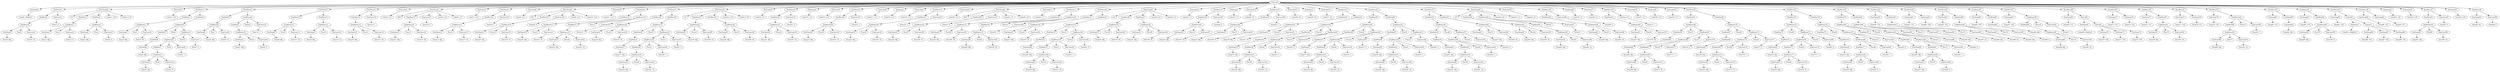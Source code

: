 digraph {
	ordering = out;
	ExpConst98 -> "Value98: 0";
	ExpTemp92 -> "Temp92: $rv";
	StatLabel21 -> "Label44: L20";
	ExpConst96 -> "Value96: 44";
	ExpBinary95 -> ExpTemp91;
	ExpBinary95 -> Plus80;
	ExpBinary95 -> ExpConst96;
	StatLabel20 -> "Label43: L19";
	ExpTemp90 -> "Temp90: T27";
	StatMove36 -> ExpTemp89;
	StatMove36 -> ExpTemp90;
	ExpTemp89 -> "Temp89: T37";
	ExpTemp88 -> "Temp88: T35";
	ExpTemp87 -> "Temp87: T34";
	ExpTemp86 -> "Temp86: T33";
	ExpName1 -> "Label41: QS@Sort";
	StatMove35 -> ExpTemp85;
	StatMove35 -> ExpCall1;
	ExpTemp85 -> "Temp85: T36";
	ExpConst95 -> "Value95: 8";
	ExpBinary94 -> ExpTemp84;
	ExpBinary94 -> Plus79;
	ExpBinary94 -> ExpConst95;
	StatMove34 -> ExpTemp83;
	StatMove34 -> ExpMem90;
	ExpTemp83 -> "Temp83: T35";
	ExpMem89 -> ExpTemp82;
	ExpTemp82 -> "Temp82: $fp";
	ExpConst94 -> "Value94: 1";
	ExpMem88 -> ExpBinary93;
	ExpBinary93 -> ExpTemp80;
	ExpBinary93 -> Plus77;
	ExpBinary93 -> ExpConst93;
	StatMove32 -> ExpTemp79;
	StatMove32 -> ExpBinary92;
	StatMove31 -> ExpTemp77;
	StatMove31 -> ExpTemp78;
	ExpTemp77 -> "Temp77: T36";
	ExpMem87 -> ExpBinary91;
	ExpBinary91 -> ExpTemp76;
	ExpBinary91 -> Plus76;
	ExpBinary91 -> ExpConst92;
	ExpTemp76 -> "Temp76: $fp";
	StatMove29 -> ExpTemp73;
	StatMove29 -> ExpTemp74;
	ExpTemp73 -> "Temp73: T32";
	ExpTemp72 -> "Temp72: T30";
	StatMove13 -> ExpMem38;
	StatMove13 -> ExpConst48;
	ExpMem50 -> ExpMem51;
	StatMove33 -> ExpTemp81;
	StatMove33 -> ExpMem89;
	ExpMem38 -> ExpBinary41;
	ExpConst46 -> "Value46: 20";
	ExpBinary39 -> ExpTemp30;
	ExpBinary39 -> Plus34;
	ExpBinary39 -> ExpConst45;
	ExpMem19 -> ExpBinary21;
	ExpConst44 -> "Value44: 4";
	StatMove17 -> ExpMem53;
	StatMove17 -> ExpMem57;
	ExpMem33 -> ExpMem34;
	ExpMem34 -> ExpTemp28;
	ExpConst89 -> "Value89: 4";
	ExpBinary34 -> ExpTemp27;
	ExpBinary34 -> Plus30;
	ExpBinary34 -> ExpConst41;
	ExpTemp27 -> "Temp27: $fp";
	ExpMem35 -> ExpBinary38;
	ExpConst40 -> "Value40: 1";
	ExpMem30 -> ExpBinary33;
	ExpTemp30 -> "Temp30: $fp";
	ExpConst39 -> "Value39: 36";
	ExpBinary38 -> ExpTemp29;
	ExpBinary38 -> Plus32;
	ExpBinary38 -> ExpConst42;
	ExpConst38 -> "Value38: 36";
	ExpConst60 -> "Value60: 4";
	ExpMem69 -> ExpBinary73;
	ExpMem29 -> ExpBinary31;
	ExpBinary84 -> ExpMem81;
	ExpBinary84 -> Plus71;
	ExpBinary84 -> ExpConst85;
	ExpTemp25 -> "Temp25: $fp";
	ExpConst36 -> "Value36: 16";
	StatLabel10 -> "Label20: L6";
	StatMove10 -> ExpMem27;
	StatMove10 -> ExpConst35;
	ExpMem4 -> ExpBinary4;
	StatCJump1 -> NE0;
	StatCJump1 -> ExpMem13;
	StatCJump1 -> ExpConst16;
	StatCJump1 -> "Label5: L16";
	StatCJump1 -> "Label6: L17";
	ExpBinary29 -> ExpTemp23;
	ExpBinary29 -> Plus26;
	ExpBinary29 -> ExpConst34;
	ExpBinary53 -> ExpBinary54;
	ExpBinary53 -> Times5;
	ExpBinary53 -> ExpConst60;
	StatMove37 -> ExpMem91;
	StatMove37 -> ExpConst97;
	ExpMem64 -> ExpTemp48;
	ExpMem31 -> ExpBinary34;
	StatLabel8 -> "Label17: L11";
	ExpBinary18 -> ExpMem17;
	ExpBinary18 -> Plus17;
	ExpBinary18 -> ExpConst23;
	ExpTemp49 -> "Temp49: $fp";
	StatMove9 -> ExpMem26;
	StatMove9 -> ExpConst33;
	ExpConst86 -> "Value86: 4";
	ExpConst21 -> "Value21: 32";
	ExpTemp22 -> "Temp22: $fp";
	StatJump0 -> "Label15: L11";
	StatLabel7 -> "Label16: L10";
	ExpMem90 -> ExpBinary94;
	ExpBinary20 -> ExpTemp16;
	ExpBinary20 -> Plus18;
	ExpBinary20 -> ExpConst24;
	ExpTemp28 -> "Temp28: $fp";
	ExpMem47 -> ExpTemp37;
	ExpMem26 -> ExpBinary28;
	StatLabel16 -> "Label34: L0";
	ExpBinary64 -> ExpTemp46;
	ExpBinary64 -> Plus55;
	ExpBinary64 -> ExpConst68;
	ExpMem25 -> ExpBinary27;
	ExpBinary27 -> ExpTemp21;
	ExpBinary27 -> Plus24;
	ExpBinary27 -> ExpConst30;
	ExpTemp21 -> "Temp21: $fp";
	ExpBinary60 -> ExpTemp43;
	ExpBinary60 -> Plus51;
	ExpBinary60 -> ExpConst64;
	ExpTemp64 -> "Temp64: $fp";
	ExpTemp24 -> "Temp24: $fp";
	ExpBinary25 -> ExpTemp19;
	ExpBinary25 -> Plus22;
	ExpBinary25 -> ExpConst28;
	ExpBinary40 -> ExpTemp31;
	ExpBinary40 -> Plus35;
	ExpBinary40 -> ExpConst46;
	ExpBinary26 -> ExpTemp20;
	ExpBinary26 -> Plus23;
	ExpBinary26 -> ExpConst29;
	StatCJump3 -> LT1;
	StatCJump3 -> ExpMem23;
	StatCJump3 -> ExpMem24;
	StatCJump3 -> "Label12: L10";
	StatCJump3 -> "Label13: L9";
	ExpMem60 -> ExpBinary64;
	ExpTemp55 -> "Temp55: $fp";
	ExpMem36 -> ExpBinary39;
	ExpBinary63 -> ExpTemp45;
	ExpBinary63 -> Plus53;
	ExpBinary63 -> ExpConst66;
	ExpMem22 -> ExpBinary24;
	ExpBinary24 -> ExpTemp18;
	ExpBinary24 -> Plus20;
	ExpBinary24 -> ExpConst25;
	ExpMem20 -> ExpMem21;
	StatMove7 -> ExpMem18;
	StatMove7 -> ExpMem19;
	ExpMem18 -> ExpBinary20;
	ExpMem54 -> ExpMem55;
	ExpBinary5 -> ExpBinary6;
	ExpBinary5 -> Times0;
	ExpBinary5 -> ExpConst7;
	ExpConst8 -> "Value8: 32";
	StatLabel17 -> "Label36: L1";
	StatJump5 -> "Label38: L15";
	ExpBinary83 -> ExpBinary84;
	ExpBinary83 -> Times11;
	ExpBinary83 -> ExpConst86;
	ExpConst4 -> "Value4: 40";
	ExpBinary8 -> ExpTemp6;
	ExpBinary8 -> Plus7;
	ExpBinary8 -> ExpConst8;
	ExpConst5 -> "Value5: 8";
	StatMove6 -> ExpMem16;
	StatMove6 -> ExpBinary18;
	ExpBinary12 -> ExpTemp9;
	ExpBinary12 -> Plus10;
	ExpBinary12 -> ExpConst12;
	ExpMem23 -> ExpBinary25;
	ExpMem9 -> ExpBinary10;
	ExpTemp23 -> "Temp23: $fp";
	ExpTemp17 -> "Temp17: $fp";
	ExpConst42 -> "Value42: 36";
	ExpMem1 -> ExpBinary1;
	ExpConst0 -> "Value0: 24";
	ExpMem6 -> ExpTemp4;
	ExpConst16 -> "Value16: 0";
	StatMove19 -> ExpMem61;
	StatMove19 -> ExpConst71;
	ExpTemp61 -> "Temp61: T31";
	ExpTemp74 -> "Temp74: T26";
	ExpBinary30 -> ExpTemp24;
	ExpBinary30 -> Plus27;
	ExpBinary30 -> ExpConst36;
	StatCJump4 -> NE2;
	StatCJump4 -> ExpMem28;
	StatCJump4 -> ExpConst37;
	StatCJump4 -> "Label21: L7";
	StatCJump4 -> "Label22: L8";
	ExpMem13 -> ExpBinary14;
	ExpBinary37 -> ExpMem35;
	ExpBinary37 -> Plus33;
	ExpBinary37 -> ExpConst43;
	ExpMem27 -> ExpBinary29;
	StatMove21 -> ExpMem70;
	StatMove21 -> ExpMem74;
	ExpConst32 -> "Value32: 16";
	ExpConst58 -> "Value58: 36";
	ExpMem15 -> ExpBinary16;
	ExpTemp8 -> "Temp8: $fp";
	ExpConst12 -> "Value12: 8";
	ExpTemp4 -> "Temp4: $fp";
	StatLabel5 -> "Label11: L13";
	ExpTemp1 -> "Temp1: $fp";
	StatMove4 -> ExpMem12;
	StatMove4 -> ExpConst14;
	ExpConst1 -> "Value1: 0";
	ExpTemp19 -> "Temp19: $fp";
	ExpConst64 -> "Value64: 24";
	ExpMem44 -> ExpBinary47;
	ExpBinary22 -> ExpBinary23;
	ExpBinary22 -> Times1;
	ExpBinary22 -> ExpConst27;
	ExpTemp33 -> "Temp33: $fp";
	StatLabel0 -> "Label0: QS@Sort";
	ExpConst24 -> "Value24: 20";
	ExpMem73 -> ExpBinary77;
	ExpConst28 -> "Value28: 20";
	StatCJump0 -> LT0;
	StatCJump0 -> ExpMem1;
	StatCJump0 -> ExpMem2;
	StatCJump0 -> "Label1: L18";
	StatCJump0 -> "Label2: L19";
	ExpTemp16 -> "Temp16: $fp";
	ExpMem0 -> ExpBinary0;
	ExpTemp36 -> "Temp36: $fp";
	ExpConst17 -> "Value17: 16";
	ExpMem3 -> ExpBinary3;
	StatMove30 -> ExpTemp75;
	StatMove30 -> ExpMem87;
	ExpBinary10 -> ExpTemp7;
	ExpBinary10 -> Plus8;
	ExpBinary10 -> ExpConst9;
	ExpCall1 -> ExpName1;
	ExpCall1 -> ExpList1;
	ExpMem17 -> ExpBinary19;
	ExpConst15 -> "Value15: 28";
	ExpConst88 -> "Value88: 44";
	ExpBinary55 -> ExpTemp40;
	ExpBinary55 -> Plus46;
	ExpBinary55 -> ExpConst58;
	StatLabel1 -> "Label3: L18";
	ExpMem2 -> ExpBinary2;
	ExpConst47 -> "Value47: 16";
	StatLabel6 -> "Label14: L9";
	ExpTemp14 -> "Temp14: $fp";
	ExpBinary48 -> ExpMem46;
	ExpBinary48 -> Plus42;
	ExpBinary48 -> ExpBinary49;
	ExpMem59 -> ExpBinary63;
	ExpBinary76 -> ExpMem73;
	ExpBinary76 -> Plus65;
	ExpBinary76 -> ExpConst79;
	ExpConst23 -> "Value23: 1";
	ExpMem21 -> ExpTemp17;
	ExpTemp12 -> "Temp12: $fp";
	StatLabel3 -> "Label7: L16";
	ExpMem82 -> ExpBinary86;
	ExpMem7 -> ExpBinary7;
	ExpConst13 -> "Value13: 28";
	ExpTemp46 -> "Temp46: $fp";
	ExpBinary3 -> ExpTemp3;
	ExpBinary3 -> Plus3;
	ExpBinary3 -> ExpConst4;
	ExpConst45 -> "Value45: 40";
	ExpTemp40 -> "Temp40: $fp";
	ExpTemp67 -> "Temp67: T30";
	ExpConst26 -> "Value26: 1";
	ExpConst18 -> "Value18: 1";
	ExpConst82 -> "Value82: 1";
	ExpConst2 -> "Value2: 4";
	ExpTemp79 -> "Temp79: T34";
	ExpBinary14 -> ExpTemp11;
	ExpBinary14 -> Plus12;
	ExpBinary14 -> ExpConst15;
	ExpList1 -> ExpTemp86;
	ExpList1 -> ExpTemp87;
	ExpList1 -> ExpTemp88;
	ExpTemp9 -> "Temp9: $fp";
	ExpBinary11 -> ExpTemp8;
	ExpBinary11 -> Plus9;
	ExpBinary11 -> ExpConst11;
	ExpBinary32 -> ExpMem30;
	ExpBinary32 -> Minus1;
	ExpBinary32 -> ExpConst40;
	ExpMem14 -> ExpBinary15;
	ExpBinary0 -> ExpTemp0;
	ExpBinary0 -> Plus0;
	ExpBinary0 -> ExpConst0;
	StatLabel12 -> "Label26: L3";
	ExpBinary46 -> ExpMem44;
	ExpBinary46 -> Plus41;
	ExpBinary46 -> ExpConst53;
	ExpConst43 -> "Value43: 1";
	ExpBinary6 -> ExpMem7;
	ExpBinary6 -> Plus6;
	ExpBinary6 -> ExpConst6;
	ExpBinary7 -> ExpTemp5;
	ExpBinary7 -> Plus5;
	ExpBinary7 -> ExpConst5;
	StatLabel11 -> "Label23: L7";
	ExpBinary65 -> ExpTemp47;
	ExpBinary65 -> Plus56;
	ExpBinary65 -> ExpConst70;
	ExpTemp2 -> "Temp2: $fp";
	ExpMem8 -> ExpBinary8;
	ExpTemp0 -> "Temp0: $fp";
	ExpBinary36 -> ExpBinary37;
	ExpBinary36 -> Times2;
	ExpBinary36 -> ExpConst44;
	ExpConst74 -> "Value74: 4";
	ExpBinary1 -> ExpTemp1;
	ExpBinary1 -> Plus1;
	ExpBinary1 -> ExpConst2;
	ExpBinary42 -> ExpTemp33;
	ExpBinary42 -> Plus37;
	ExpBinary42 -> ExpConst49;
	ExpTemp32 -> "Temp32: $fp";
	ExpConst10 -> "Value10: 1";
	ExpBinary41 -> ExpTemp32;
	ExpBinary41 -> Plus36;
	ExpBinary41 -> ExpConst47;
	ExpBinary54 -> ExpMem52;
	ExpBinary54 -> Plus47;
	ExpBinary54 -> ExpConst59;
	StatList0 -> StatLabel0;
	StatList0 -> StatMove0;
	StatList0 -> StatCJump0;
	StatList0 -> StatLabel1;
	StatList0 -> StatMove1;
	StatList0 -> StatMove2;
	StatList0 -> StatMove3;
	StatList0 -> StatMove4;
	StatList0 -> StatLabel2;
	StatList0 -> StatCJump1;
	StatList0 -> StatLabel3;
	StatList0 -> StatMove5;
	StatList0 -> StatLabel4;
	StatList0 -> StatCJump2;
	StatList0 -> StatLabel5;
	StatList0 -> StatMove6;
	StatList0 -> StatMove7;
	StatList0 -> StatCJump3;
	StatList0 -> StatLabel6;
	StatList0 -> StatMove8;
	StatList0 -> StatJump0;
	StatList0 -> StatLabel7;
	StatList0 -> StatMove9;
	StatList0 -> StatLabel8;
	StatList0 -> StatJump1;
	StatList0 -> StatLabel9;
	StatList0 -> StatMove10;
	StatList0 -> StatLabel10;
	StatList0 -> StatCJump4;
	StatList0 -> StatLabel11;
	StatList0 -> StatMove11;
	StatList0 -> StatMove12;
	StatList0 -> StatCJump5;
	StatList0 -> StatLabel12;
	StatList0 -> StatMove13;
	StatList0 -> StatJump2;
	StatList0 -> StatLabel13;
	StatList0 -> StatMove14;
	StatList0 -> StatLabel14;
	StatList0 -> StatJump3;
	StatList0 -> StatLabel15;
	StatList0 -> StatMove15;
	StatList0 -> StatMove16;
	StatList0 -> StatMove17;
	StatList0 -> StatCJump6;
	StatList0 -> StatLabel16;
	StatList0 -> StatMove18;
	StatList0 -> StatJump4;
	StatList0 -> StatLabel17;
	StatList0 -> StatMove19;
	StatList0 -> StatLabel18;
	StatList0 -> StatJump5;
	StatList0 -> StatLabel19;
	StatList0 -> StatMove20;
	StatList0 -> StatMove21;
	StatList0 -> StatMove22;
	StatList0 -> StatMove23;
	StatList0 -> StatMove24;
	StatList0 -> StatMove25;
	StatList0 -> StatMove26;
	StatList0 -> StatMove27;
	StatList0 -> StatMove28;
	StatList0 -> StatMove29;
	StatList0 -> StatMove30;
	StatList0 -> StatMove31;
	StatList0 -> StatMove32;
	StatList0 -> StatMove33;
	StatList0 -> StatMove34;
	StatList0 -> StatMove35;
	StatList0 -> StatMove36;
	StatList0 -> StatJump6;
	StatList0 -> StatLabel20;
	StatList0 -> StatMove37;
	StatList0 -> StatLabel21;
	StatList0 -> StatMove38;
	ExpBinary23 -> ExpMem22;
	ExpBinary23 -> Plus21;
	ExpBinary23 -> ExpConst26;
	StatMove16 -> ExpMem45;
	StatMove16 -> ExpMem49;
	ExpTemp80 -> "Temp80: $fp";
	ExpConst11 -> "Value11: 36";
	ExpTemp47 -> "Temp47: $fp";
	ExpBinary2 -> ExpTemp2;
	ExpBinary2 -> Plus2;
	ExpBinary2 -> ExpConst3;
	StatMove3 -> ExpMem10;
	StatMove3 -> ExpMem11;
	ExpMem70 -> ExpBinary74;
	StatMove11 -> ExpMem29;
	StatMove11 -> ExpBinary32;
	ExpMem37 -> ExpBinary40;
	ExpTemp44 -> "Temp44: $fp";
	StatMove26 -> ExpTemp65;
	StatMove26 -> ExpMem85;
	ExpConst30 -> "Value30: 16";
	ExpMem10 -> ExpBinary11;
	ExpBinary79 -> ExpBinary80;
	ExpBinary79 -> Times10;
	ExpBinary79 -> ExpConst83;
	ExpTemp10 -> "Temp10: $fp";
	ExpMem28 -> ExpBinary30;
	ExpBinary69 -> ExpTemp49;
	ExpBinary69 -> Plus58;
	ExpBinary69 -> ExpConst72;
	ExpBinary13 -> ExpTemp10;
	ExpBinary13 -> Plus11;
	ExpBinary13 -> ExpConst13;
	ExpConst20 -> "Value20: 0";
	ExpConst49 -> "Value49: 16";
	ExpTemp13 -> "Temp13: $fp";
	ExpMem12 -> ExpBinary13;
	ExpConst3 -> "Value3: 8";
	ExpConst14 -> "Value14: 1";
	ExpBinary31 -> ExpTemp25;
	ExpBinary31 -> Plus28;
	ExpBinary31 -> ExpConst38;
	ExpConst9 -> "Value9: 4";
	ExpBinary28 -> ExpTemp22;
	ExpBinary28 -> Plus25;
	ExpBinary28 -> ExpConst32;
	StatMove5 -> ExpMem14;
	StatMove5 -> ExpConst18;
	ExpBinary89 -> ExpMem86;
	ExpBinary89 -> Minus2;
	ExpBinary89 -> ExpConst91;
	StatLabel2 -> "Label4: L15";
	ExpMem79 -> ExpMem80;
	ExpConst41 -> "Value41: 20";
	ExpMem75 -> ExpMem76;
	ExpConst25 -> "Value25: 32";
	ExpTemp11 -> "Temp11: $fp";
	ExpConst37 -> "Value37: 0";
	ExpConst22 -> "Value22: 32";
	ExpConst7 -> "Value7: 4";
	ExpMem86 -> ExpBinary90;
	ExpMem32 -> ExpBinary35;
	ExpTemp60 -> "Temp60: $fp";
	StatLabel4 -> "Label8: L12";
	ExpTemp53 -> "Temp53: $fp";
	ExpBinary16 -> ExpTemp13;
	ExpBinary16 -> Plus14;
	ExpBinary16 -> ExpConst19;
	StatMove0 -> ExpMem0;
	StatMove0 -> ExpConst1;
	ExpConst19 -> "Value19: 16";
	ExpMem24 -> ExpBinary26;
	ExpTemp5 -> "Temp5: $fp";
	ExpTemp57 -> "Temp57: $fp";
	StatMove1 -> ExpMem3;
	StatMove1 -> ExpMem4;
	ExpBinary17 -> ExpTemp14;
	ExpBinary17 -> Plus15;
	ExpBinary17 -> ExpConst21;
	ExpBinary35 -> ExpMem33;
	ExpBinary35 -> Plus31;
	ExpBinary35 -> ExpBinary36;
	ExpMem56 -> ExpBinary59;
	ExpConst62 -> "Value62: 1";
	StatMove12 -> ExpMem31;
	StatMove12 -> ExpMem32;
	ExpTemp15 -> "Temp15: $fp";
	ExpConst51 -> "Value51: 24";
	ExpMem77 -> ExpBinary81;
	ExpBinary19 -> ExpTemp15;
	ExpBinary19 -> Plus16;
	ExpBinary19 -> ExpConst22;
	ExpConst48 -> "Value48: 0";
	StatJump2 -> "Label27: L5";
	ExpConst93 -> "Value93: 32";
	ExpMem41 -> ExpBinary44;
	StatLabel13 -> "Label28: L4";
	ExpConst27 -> "Value27: 4";
	ExpMem39 -> ExpBinary42;
	ExpBinary73 -> ExpTemp51;
	ExpBinary73 -> Plus61;
	ExpBinary73 -> ExpConst75;
	ExpMem11 -> ExpBinary12;
	StatMove14 -> ExpMem39;
	StatMove14 -> ExpConst50;
	ExpMem49 -> ExpBinary52;
	ExpConst50 -> "Value50: 1";
	StatLabel14 -> "Label29: L5";
	StatJump6 -> "Label42: L20";
	ExpMem71 -> ExpMem72;
	StatJump3 -> "Label30: L6";
	ExpBinary15 -> ExpTemp12;
	ExpBinary15 -> Plus13;
	ExpBinary15 -> ExpConst17;
	ExpConst79 -> "Value79: 1";
	StatLabel15 -> "Label31: L8";
	ExpTemp45 -> "Temp45: $fp";
	ExpTemp3 -> "Temp3: $fp";
	ExpBinary43 -> ExpTemp34;
	ExpBinary43 -> Plus38;
	ExpBinary43 -> ExpConst51;
	ExpMem40 -> ExpBinary43;
	ExpTemp35 -> "Temp35: $fp";
	StatMove23 -> ExpTemp59;
	StatMove23 -> ExpMem83;
	ExpMem43 -> ExpTemp35;
	ExpMem42 -> ExpMem43;
	ExpBinary44 -> ExpMem42;
	ExpBinary44 -> Plus39;
	ExpBinary44 -> ExpBinary45;
	ExpMem16 -> ExpBinary17;
	ExpBinary81 -> ExpTemp55;
	ExpBinary81 -> Plus67;
	ExpBinary81 -> ExpConst81;
	ExpConst92 -> "Value92: 44";
	ExpBinary47 -> ExpTemp36;
	ExpBinary47 -> Plus40;
	ExpBinary47 -> ExpConst52;
	ExpMem62 -> ExpBinary66;
	ExpMem81 -> ExpBinary85;
	ExpConst52 -> "Value52: 32";
	ExpMem84 -> ExpBinary88;
	ExpTemp58 -> "Temp58: $fp";
	StatJump4 -> "Label35: L2";
	ExpConst53 -> "Value53: 1";
	ExpMem78 -> ExpBinary82;
	ExpBinary45 -> ExpBinary46;
	ExpBinary45 -> Times3;
	ExpBinary45 -> ExpConst54;
	ExpBinary21 -> ExpMem20;
	ExpBinary21 -> Plus19;
	ExpBinary21 -> ExpBinary22;
	ExpConst54 -> "Value54: 4";
	ExpConst72 -> "Value72: 36";
	ExpTemp38 -> "Temp38: $fp";
	ExpTemp69 -> "Temp69: T31";
	ExpMem46 -> ExpMem47;
	ExpBinary4 -> ExpMem5;
	ExpBinary4 -> Plus4;
	ExpBinary4 -> ExpBinary5;
	ExpBinary51 -> ExpTemp38;
	ExpBinary51 -> Plus43;
	ExpBinary51 -> ExpConst55;
	ExpBinary9 -> ExpMem9;
	ExpBinary9 -> Minus0;
	ExpBinary9 -> ExpConst10;
	ExpConst61 -> "Value61: 36";
	ExpConst55 -> "Value55: 32";
	ExpBinary92 -> ExpMem88;
	ExpBinary92 -> Plus78;
	ExpBinary92 -> ExpConst94;
	ExpMem48 -> ExpBinary51;
	ExpBinary50 -> ExpMem48;
	ExpBinary50 -> Plus44;
	ExpBinary50 -> ExpConst56;
	ExpConst56 -> "Value56: 1";
	ExpTemp34 -> "Temp34: $fp";
	ExpBinary49 -> ExpBinary50;
	ExpBinary49 -> Times4;
	ExpBinary49 -> ExpConst57;
	ExpTemp50 -> "Temp50: $fp";
	ExpConst97 -> "Value97: 0";
	ExpConst57 -> "Value57: 4";
	ExpConst77 -> "Value77: 4";
	ExpMem61 -> ExpBinary65;
	ExpBinary58 -> ExpMem56;
	ExpBinary58 -> Plus50;
	ExpBinary58 -> ExpConst62;
	StatMove2 -> ExpMem8;
	StatMove2 -> ExpBinary9;
	ExpMem45 -> ExpBinary48;
	StatMove38 -> ExpTemp92;
	StatMove38 -> ExpConst98;
	ExpTemp51 -> "Temp51: $fp";
	ExpTemp39 -> "Temp39: $fp";
	ExpConst63 -> "Value63: 4";
	ExpMem51 -> ExpTemp39;
	ExpBinary85 -> ExpTemp57;
	ExpBinary85 -> Plus70;
	ExpBinary85 -> ExpConst84;
	ExpTemp84 -> "Temp84: $fp";
	ExpBinary52 -> ExpMem50;
	ExpBinary52 -> Plus45;
	ExpBinary52 -> ExpBinary53;
	ExpTemp91 -> "Temp91: $fp";
	ExpMem52 -> ExpBinary55;
	StatLabel18 -> "Label37: L2";
	ExpCall0 -> ExpName0;
	ExpCall0 -> ExpList0;
	ExpConst59 -> "Value59: 1";
	ExpTemp56 -> "Temp56: $fp";
	ExpMem85 -> ExpTemp66;
	ExpTemp41 -> "Temp41: $fp";
	ExpTemp31 -> "Temp31: $fp";
	ExpTemp42 -> "Temp42: $fp";
	ExpBinary59 -> ExpTemp42;
	ExpBinary59 -> Plus49;
	ExpBinary59 -> ExpConst61;
	StatMove8 -> ExpMem25;
	StatMove8 -> ExpConst31;
	ExpBinary74 -> ExpMem71;
	ExpBinary74 -> Plus63;
	ExpBinary74 -> ExpBinary75;
	ExpBinary57 -> ExpBinary58;
	ExpBinary57 -> Times6;
	ExpBinary57 -> ExpConst63;
	ExpConst75 -> "Value75: 32";
	ExpConst34 -> "Value34: 16";
	ExpMem53 -> ExpBinary56;
	ExpTemp7 -> "Temp7: $fp";
	ExpTemp43 -> "Temp43: $fp";
	ExpMem57 -> ExpBinary60;
	StatJump1 -> "Label18: L12";
	StatCJump6 -> LT3;
	StatCJump6 -> ExpMem58;
	StatCJump6 -> ExpBinary62;
	StatCJump6 -> "Label32: L0";
	StatCJump6 -> "Label33: L1";
	ExpBinary33 -> ExpTemp26;
	ExpBinary33 -> Plus29;
	ExpBinary33 -> ExpConst39;
	ExpBinary61 -> ExpTemp44;
	ExpBinary61 -> Plus52;
	ExpBinary61 -> ExpConst65;
	ExpConst29 -> "Value29: 40";
	ExpConst65 -> "Value65: 36";
	ExpConst66 -> "Value66: 32";
	ExpBinary62 -> ExpMem59;
	ExpBinary62 -> Plus54;
	ExpBinary62 -> ExpConst67;
	ExpTemp63 -> "Temp63: T29";
	ExpBinary90 -> ExpTemp68;
	ExpBinary90 -> Plus75;
	ExpBinary90 -> ExpConst90;
	StatCJump5 -> LT2;
	StatCJump5 -> ExpMem36;
	StatCJump5 -> ExpMem37;
	StatCJump5 -> "Label24: L4";
	StatCJump5 -> "Label25: L3";
	ExpTemp29 -> "Temp29: $fp";
	ExpConst68 -> "Value68: 28";
	ExpTemp26 -> "Temp26: $fp";
	ExpConst70 -> "Value70: 28";
	ExpConst83 -> "Value83: 4";
	StatCJump2 -> NE1;
	StatCJump2 -> ExpMem15;
	StatCJump2 -> ExpConst20;
	StatCJump2 -> "Label9: L13";
	StatCJump2 -> "Label10: L14";
	ExpConst71 -> "Value71: 1";
	StatLabel19 -> "Label39: L17";
	ExpTemp48 -> "Temp48: $fp";
	ExpMem63 -> ExpMem64;
	ExpBinary66 -> ExpMem63;
	ExpBinary66 -> Plus57;
	ExpBinary66 -> ExpBinary67;
	ExpMem65 -> ExpBinary69;
	ExpBinary68 -> ExpMem65;
	ExpBinary68 -> Plus59;
	ExpBinary68 -> ExpConst73;
	ExpBinary67 -> ExpBinary68;
	ExpBinary67 -> Times7;
	ExpBinary67 -> ExpConst74;
	StatMove20 -> ExpMem62;
	StatMove20 -> ExpMem66;
	ExpMem68 -> ExpTemp50;
	ExpMem67 -> ExpMem68;
	ExpBinary72 -> ExpMem69;
	ExpBinary72 -> Plus62;
	ExpBinary72 -> ExpConst76;
	ExpMem66 -> ExpBinary70;
	ExpTemp81 -> "Temp81: T33";
	ExpTemp20 -> "Temp20: $fp";
	ExpConst76 -> "Value76: 1";
	ExpMem5 -> ExpMem6;
	ExpBinary78 -> ExpMem75;
	ExpBinary78 -> Plus66;
	ExpBinary78 -> ExpBinary79;
	StatMove27 -> ExpTemp67;
	StatMove27 -> ExpBinary89;
	ExpMem83 -> ExpBinary87;
	ExpBinary71 -> ExpBinary72;
	ExpBinary71 -> Times8;
	ExpBinary71 -> ExpConst77;
	ExpTemp37 -> "Temp37: $fp";
	ExpConst67 -> "Value67: 1";
	ExpTemp52 -> "Temp52: $fp";
	ExpConst69 -> "Value69: 0";
	ExpMem72 -> ExpTemp52;
	ExpBinary77 -> ExpTemp53;
	ExpBinary77 -> Plus64;
	ExpBinary77 -> ExpConst78;
	ExpConst78 -> "Value78: 32";
	ExpBinary75 -> ExpBinary76;
	ExpBinary75 -> Times9;
	ExpBinary75 -> ExpConst80;
	StatMove15 -> ExpMem40;
	StatMove15 -> ExpMem41;
	ExpConst80 -> "Value80: 4";
	ExpConst81 -> "Value81: 8";
	ExpConst6 -> "Value6: 1";
	ExpTemp54 -> "Temp54: $fp";
	ExpConst35 -> "Value35: 1";
	ExpMem76 -> ExpTemp54;
	ExpBinary80 -> ExpMem77;
	ExpBinary80 -> Plus68;
	ExpBinary80 -> ExpConst82;
	ExpConst31 -> "Value31: 0";
	ExpBinary56 -> ExpMem54;
	ExpBinary56 -> Plus48;
	ExpBinary56 -> ExpBinary57;
	ExpMem74 -> ExpBinary78;
	ExpConst73 -> "Value73: 1";
	ExpMem80 -> ExpTemp56;
	StatMove25 -> ExpTemp63;
	StatMove25 -> ExpMem84;
	ExpBinary82 -> ExpMem79;
	ExpBinary82 -> Plus69;
	ExpBinary82 -> ExpBinary83;
	ExpTemp75 -> "Temp75: T37";
	ExpTemp6 -> "Temp6: $fp";
	ExpConst84 -> "Value84: 8";
	StatMove18 -> ExpMem60;
	StatMove18 -> ExpConst69;
	ExpConst85 -> "Value85: 1";
	ExpMem91 -> ExpBinary95;
	StatMove22 -> ExpMem78;
	StatMove22 -> ExpMem82;
	ExpBinary86 -> ExpTemp58;
	ExpBinary86 -> Plus72;
	ExpBinary86 -> ExpConst87;
	ExpConst87 -> "Value87: 24";
	ExpConst90 -> "Value90: 32";
	StatLabel9 -> "Label19: L14";
	ExpTemp59 -> "Temp59: T32";
	ExpBinary70 -> ExpMem67;
	ExpBinary70 -> Plus60;
	ExpBinary70 -> ExpBinary71;
	ExpTemp18 -> "Temp18: $fp";
	ExpBinary87 -> ExpTemp60;
	ExpBinary87 -> Plus73;
	ExpBinary87 -> ExpConst88;
	StatMove24 -> ExpTemp61;
	StatMove24 -> ExpTemp62;
	ExpList0 -> ExpTemp70;
	ExpList0 -> ExpTemp71;
	ExpList0 -> ExpTemp72;
	ExpTemp62 -> "Temp62: T26";
	ExpMem58 -> ExpBinary61;
	ExpBinary88 -> ExpTemp64;
	ExpBinary88 -> Plus74;
	ExpBinary88 -> ExpConst89;
	ExpConst33 -> "Value33: 1";
	ExpMem55 -> ExpTemp41;
	ExpTemp65 -> "Temp65: T28";
	ExpTemp66 -> "Temp66: $fp";
	ExpTemp68 -> "Temp68: $fp";
	ExpConst91 -> "Value91: 1";
	ExpTemp78 -> "Temp78: T27";
	StatMove28 -> ExpTemp69;
	StatMove28 -> ExpCall0;
	ExpName0 -> "Label40: QS@Sort";
	ExpTemp70 -> "Temp70: T28";
	ExpTemp71 -> "Temp71: T29";
}

